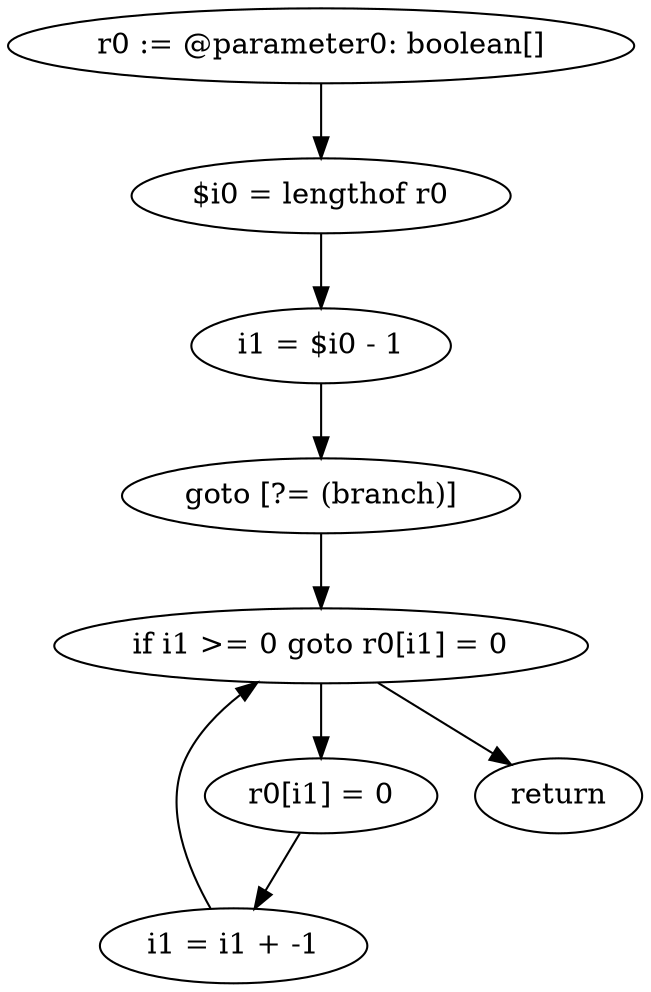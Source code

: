 digraph "unitGraph" {
    "r0 := @parameter0: boolean[]"
    "$i0 = lengthof r0"
    "i1 = $i0 - 1"
    "goto [?= (branch)]"
    "r0[i1] = 0"
    "i1 = i1 + -1"
    "if i1 >= 0 goto r0[i1] = 0"
    "return"
    "r0 := @parameter0: boolean[]"->"$i0 = lengthof r0";
    "$i0 = lengthof r0"->"i1 = $i0 - 1";
    "i1 = $i0 - 1"->"goto [?= (branch)]";
    "goto [?= (branch)]"->"if i1 >= 0 goto r0[i1] = 0";
    "r0[i1] = 0"->"i1 = i1 + -1";
    "i1 = i1 + -1"->"if i1 >= 0 goto r0[i1] = 0";
    "if i1 >= 0 goto r0[i1] = 0"->"return";
    "if i1 >= 0 goto r0[i1] = 0"->"r0[i1] = 0";
}
